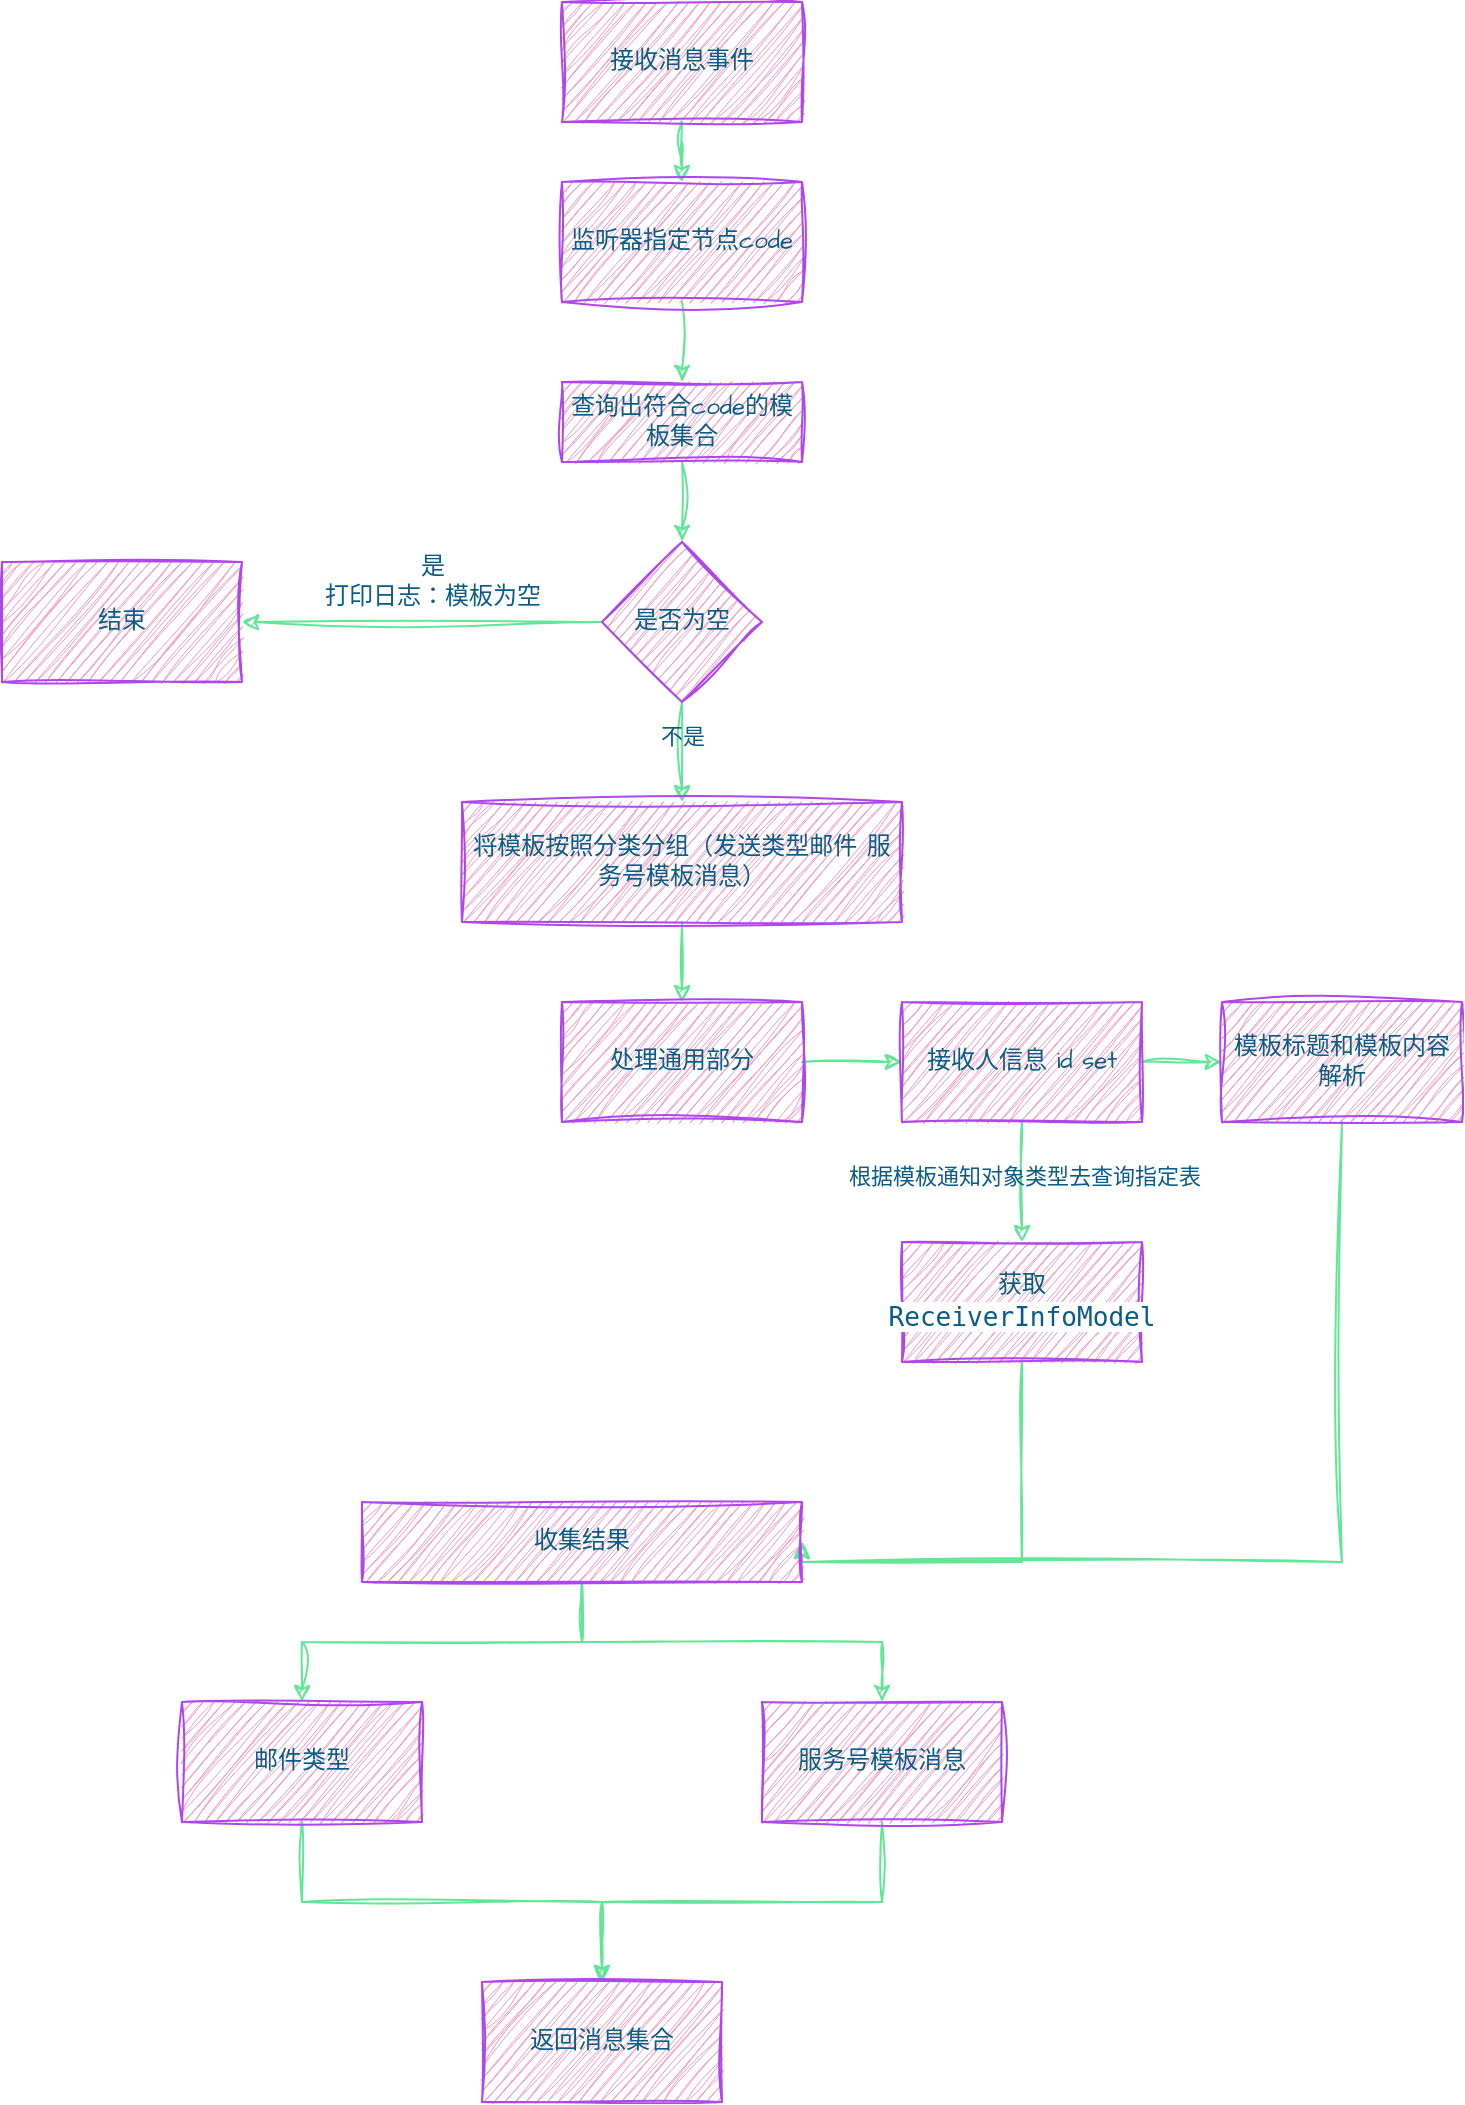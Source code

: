 <mxfile version="28.0.4">
  <diagram name="第 1 页" id="OC3VE5a1KALGoFS1LLAN">
    <mxGraphModel dx="1869" dy="527" grid="1" gridSize="10" guides="1" tooltips="1" connect="1" arrows="1" fold="1" page="1" pageScale="1" pageWidth="827" pageHeight="1169" math="0" shadow="0">
      <root>
        <mxCell id="0" />
        <mxCell id="1" parent="0" />
        <mxCell id="mrykvc_CiFcg8CoKFtFl-5" style="edgeStyle=orthogonalEdgeStyle;rounded=0;sketch=1;hachureGap=4;jiggle=2;curveFitting=1;orthogonalLoop=1;jettySize=auto;html=1;entryX=0.5;entryY=0;entryDx=0;entryDy=0;fontFamily=Architects Daughter;fontSource=https%3A%2F%2Ffonts.googleapis.com%2Fcss%3Ffamily%3DArchitects%2BDaughter;labelBackgroundColor=none;strokeColor=#60E696;fontColor=default;" parent="1" source="mrykvc_CiFcg8CoKFtFl-2" target="mrykvc_CiFcg8CoKFtFl-3" edge="1">
          <mxGeometry relative="1" as="geometry" />
        </mxCell>
        <mxCell id="mrykvc_CiFcg8CoKFtFl-2" value="接收消息事件" style="rounded=0;whiteSpace=wrap;html=1;sketch=1;hachureGap=4;jiggle=2;curveFitting=1;fontFamily=Architects Daughter;fontSource=https%3A%2F%2Ffonts.googleapis.com%2Fcss%3Ffamily%3DArchitects%2BDaughter;labelBackgroundColor=none;fillColor=#F694C1;strokeColor=#AF45ED;fontColor=#095C86;" parent="1" vertex="1">
          <mxGeometry x="270" y="90" width="120" height="60" as="geometry" />
        </mxCell>
        <mxCell id="mrykvc_CiFcg8CoKFtFl-6" style="edgeStyle=orthogonalEdgeStyle;rounded=0;sketch=1;hachureGap=4;jiggle=2;curveFitting=1;orthogonalLoop=1;jettySize=auto;html=1;fontFamily=Architects Daughter;fontSource=https%3A%2F%2Ffonts.googleapis.com%2Fcss%3Ffamily%3DArchitects%2BDaughter;labelBackgroundColor=none;strokeColor=#60E696;fontColor=default;" parent="1" source="mrykvc_CiFcg8CoKFtFl-3" target="mrykvc_CiFcg8CoKFtFl-4" edge="1">
          <mxGeometry relative="1" as="geometry" />
        </mxCell>
        <mxCell id="mrykvc_CiFcg8CoKFtFl-3" value="监听器指定节点code" style="rounded=0;whiteSpace=wrap;html=1;sketch=1;hachureGap=4;jiggle=2;curveFitting=1;fontFamily=Architects Daughter;fontSource=https%3A%2F%2Ffonts.googleapis.com%2Fcss%3Ffamily%3DArchitects%2BDaughter;labelBackgroundColor=none;fillColor=#F694C1;strokeColor=#AF45ED;fontColor=#095C86;" parent="1" vertex="1">
          <mxGeometry x="270" y="180" width="120" height="60" as="geometry" />
        </mxCell>
        <mxCell id="mrykvc_CiFcg8CoKFtFl-9" style="edgeStyle=orthogonalEdgeStyle;rounded=0;sketch=1;hachureGap=4;jiggle=2;curveFitting=1;orthogonalLoop=1;jettySize=auto;html=1;entryX=0.5;entryY=0;entryDx=0;entryDy=0;fontFamily=Architects Daughter;fontSource=https%3A%2F%2Ffonts.googleapis.com%2Fcss%3Ffamily%3DArchitects%2BDaughter;labelBackgroundColor=none;strokeColor=#60E696;fontColor=default;" parent="1" source="mrykvc_CiFcg8CoKFtFl-4" target="mrykvc_CiFcg8CoKFtFl-8" edge="1">
          <mxGeometry relative="1" as="geometry" />
        </mxCell>
        <mxCell id="mrykvc_CiFcg8CoKFtFl-4" value="查询出符合code的模板集合" style="rounded=0;whiteSpace=wrap;html=1;sketch=1;hachureGap=4;jiggle=2;curveFitting=1;fontFamily=Architects Daughter;fontSource=https%3A%2F%2Ffonts.googleapis.com%2Fcss%3Ffamily%3DArchitects%2BDaughter;labelBackgroundColor=none;fillColor=#F694C1;strokeColor=#AF45ED;fontColor=#095C86;" parent="1" vertex="1">
          <mxGeometry x="270" y="280" width="120" height="40" as="geometry" />
        </mxCell>
        <mxCell id="mrykvc_CiFcg8CoKFtFl-11" style="edgeStyle=orthogonalEdgeStyle;rounded=0;sketch=1;hachureGap=4;jiggle=2;curveFitting=1;orthogonalLoop=1;jettySize=auto;html=1;fontFamily=Architects Daughter;fontSource=https%3A%2F%2Ffonts.googleapis.com%2Fcss%3Ffamily%3DArchitects%2BDaughter;labelBackgroundColor=none;strokeColor=#60E696;fontColor=default;" parent="1" source="mrykvc_CiFcg8CoKFtFl-8" target="mrykvc_CiFcg8CoKFtFl-10" edge="1">
          <mxGeometry relative="1" as="geometry" />
        </mxCell>
        <mxCell id="mrykvc_CiFcg8CoKFtFl-14" style="edgeStyle=orthogonalEdgeStyle;rounded=0;sketch=1;hachureGap=4;jiggle=2;curveFitting=1;orthogonalLoop=1;jettySize=auto;html=1;entryX=0.5;entryY=0;entryDx=0;entryDy=0;fontFamily=Architects Daughter;fontSource=https%3A%2F%2Ffonts.googleapis.com%2Fcss%3Ffamily%3DArchitects%2BDaughter;labelBackgroundColor=none;strokeColor=#60E696;fontColor=default;" parent="1" source="mrykvc_CiFcg8CoKFtFl-8" target="mrykvc_CiFcg8CoKFtFl-13" edge="1">
          <mxGeometry relative="1" as="geometry" />
        </mxCell>
        <mxCell id="mrykvc_CiFcg8CoKFtFl-15" value="不是" style="edgeLabel;html=1;align=center;verticalAlign=middle;resizable=0;points=[];sketch=1;hachureGap=4;jiggle=2;curveFitting=1;fontFamily=Architects Daughter;fontSource=https%3A%2F%2Ffonts.googleapis.com%2Fcss%3Ffamily%3DArchitects%2BDaughter;labelBackgroundColor=none;fontColor=#095C86;" parent="mrykvc_CiFcg8CoKFtFl-14" vertex="1" connectable="0">
          <mxGeometry x="-0.327" relative="1" as="geometry">
            <mxPoint as="offset" />
          </mxGeometry>
        </mxCell>
        <mxCell id="mrykvc_CiFcg8CoKFtFl-8" value="是否为空" style="rhombus;whiteSpace=wrap;html=1;sketch=1;hachureGap=4;jiggle=2;curveFitting=1;fontFamily=Architects Daughter;fontSource=https%3A%2F%2Ffonts.googleapis.com%2Fcss%3Ffamily%3DArchitects%2BDaughter;labelBackgroundColor=none;fillColor=#F694C1;strokeColor=#AF45ED;fontColor=#095C86;" parent="1" vertex="1">
          <mxGeometry x="290" y="360" width="80" height="80" as="geometry" />
        </mxCell>
        <mxCell id="mrykvc_CiFcg8CoKFtFl-10" value="结束" style="rounded=0;whiteSpace=wrap;html=1;sketch=1;hachureGap=4;jiggle=2;curveFitting=1;fontFamily=Architects Daughter;fontSource=https%3A%2F%2Ffonts.googleapis.com%2Fcss%3Ffamily%3DArchitects%2BDaughter;labelBackgroundColor=none;fillColor=#F694C1;strokeColor=#AF45ED;fontColor=#095C86;" parent="1" vertex="1">
          <mxGeometry x="-10" y="370" width="120" height="60" as="geometry" />
        </mxCell>
        <mxCell id="mrykvc_CiFcg8CoKFtFl-12" value="是&lt;div&gt;打印日志：模板为空&lt;/div&gt;" style="text;html=1;align=center;verticalAlign=middle;resizable=0;points=[];autosize=1;strokeColor=none;fillColor=none;fontFamily=Architects Daughter;fontSource=https%3A%2F%2Ffonts.googleapis.com%2Fcss%3Ffamily%3DArchitects%2BDaughter;labelBackgroundColor=none;fontColor=#095C86;" parent="1" vertex="1">
          <mxGeometry x="140" y="360" width="130" height="40" as="geometry" />
        </mxCell>
        <mxCell id="mrykvc_CiFcg8CoKFtFl-17" style="edgeStyle=orthogonalEdgeStyle;rounded=0;sketch=1;hachureGap=4;jiggle=2;curveFitting=1;orthogonalLoop=1;jettySize=auto;html=1;entryX=0.5;entryY=0;entryDx=0;entryDy=0;fontFamily=Architects Daughter;fontSource=https%3A%2F%2Ffonts.googleapis.com%2Fcss%3Ffamily%3DArchitects%2BDaughter;labelBackgroundColor=none;strokeColor=#60E696;fontColor=default;" parent="1" source="mrykvc_CiFcg8CoKFtFl-13" target="mrykvc_CiFcg8CoKFtFl-16" edge="1">
          <mxGeometry relative="1" as="geometry" />
        </mxCell>
        <mxCell id="mrykvc_CiFcg8CoKFtFl-13" value="将模板按照分类分组（发送类型邮件 服务号模板消息）" style="rounded=0;whiteSpace=wrap;html=1;sketch=1;hachureGap=4;jiggle=2;curveFitting=1;fontFamily=Architects Daughter;fontSource=https%3A%2F%2Ffonts.googleapis.com%2Fcss%3Ffamily%3DArchitects%2BDaughter;labelBackgroundColor=none;fillColor=#F694C1;strokeColor=#AF45ED;fontColor=#095C86;" parent="1" vertex="1">
          <mxGeometry x="220" y="490" width="220" height="60" as="geometry" />
        </mxCell>
        <mxCell id="mrykvc_CiFcg8CoKFtFl-20" style="edgeStyle=orthogonalEdgeStyle;rounded=0;sketch=1;hachureGap=4;jiggle=2;curveFitting=1;orthogonalLoop=1;jettySize=auto;html=1;fontFamily=Architects Daughter;fontSource=https%3A%2F%2Ffonts.googleapis.com%2Fcss%3Ffamily%3DArchitects%2BDaughter;labelBackgroundColor=none;strokeColor=#60E696;fontColor=default;" parent="1" source="mrykvc_CiFcg8CoKFtFl-16" target="mrykvc_CiFcg8CoKFtFl-18" edge="1">
          <mxGeometry relative="1" as="geometry" />
        </mxCell>
        <mxCell id="mrykvc_CiFcg8CoKFtFl-16" value="处理通用部分" style="rounded=0;whiteSpace=wrap;html=1;sketch=1;hachureGap=4;jiggle=2;curveFitting=1;fontFamily=Architects Daughter;fontSource=https%3A%2F%2Ffonts.googleapis.com%2Fcss%3Ffamily%3DArchitects%2BDaughter;labelBackgroundColor=none;fillColor=#F694C1;strokeColor=#AF45ED;fontColor=#095C86;" parent="1" vertex="1">
          <mxGeometry x="270" y="590" width="120" height="60" as="geometry" />
        </mxCell>
        <mxCell id="mrykvc_CiFcg8CoKFtFl-21" style="edgeStyle=orthogonalEdgeStyle;rounded=0;sketch=1;hachureGap=4;jiggle=2;curveFitting=1;orthogonalLoop=1;jettySize=auto;html=1;fontFamily=Architects Daughter;fontSource=https%3A%2F%2Ffonts.googleapis.com%2Fcss%3Ffamily%3DArchitects%2BDaughter;labelBackgroundColor=none;strokeColor=#60E696;fontColor=default;" parent="1" source="mrykvc_CiFcg8CoKFtFl-18" target="mrykvc_CiFcg8CoKFtFl-19" edge="1">
          <mxGeometry relative="1" as="geometry" />
        </mxCell>
        <mxCell id="mrykvc_CiFcg8CoKFtFl-24" style="edgeStyle=orthogonalEdgeStyle;rounded=0;sketch=1;hachureGap=4;jiggle=2;curveFitting=1;orthogonalLoop=1;jettySize=auto;html=1;fontFamily=Architects Daughter;fontSource=https%3A%2F%2Ffonts.googleapis.com%2Fcss%3Ffamily%3DArchitects%2BDaughter;labelBackgroundColor=none;strokeColor=#60E696;fontColor=default;" parent="1" source="mrykvc_CiFcg8CoKFtFl-18" target="mrykvc_CiFcg8CoKFtFl-23" edge="1">
          <mxGeometry relative="1" as="geometry" />
        </mxCell>
        <mxCell id="mrykvc_CiFcg8CoKFtFl-25" value="根据模板通知对象类型去查询指定表" style="edgeLabel;html=1;align=center;verticalAlign=middle;resizable=0;points=[];sketch=1;hachureGap=4;jiggle=2;curveFitting=1;fontFamily=Architects Daughter;fontSource=https%3A%2F%2Ffonts.googleapis.com%2Fcss%3Ffamily%3DArchitects%2BDaughter;labelBackgroundColor=none;fontColor=#095C86;" parent="mrykvc_CiFcg8CoKFtFl-24" vertex="1" connectable="0">
          <mxGeometry x="-0.117" y="1" relative="1" as="geometry">
            <mxPoint as="offset" />
          </mxGeometry>
        </mxCell>
        <mxCell id="mrykvc_CiFcg8CoKFtFl-18" value="接收人信息 id set" style="rounded=0;whiteSpace=wrap;html=1;sketch=1;hachureGap=4;jiggle=2;curveFitting=1;fontFamily=Architects Daughter;fontSource=https%3A%2F%2Ffonts.googleapis.com%2Fcss%3Ffamily%3DArchitects%2BDaughter;labelBackgroundColor=none;fillColor=#F694C1;strokeColor=#AF45ED;fontColor=#095C86;" parent="1" vertex="1">
          <mxGeometry x="440" y="590" width="120" height="60" as="geometry" />
        </mxCell>
        <mxCell id="mrykvc_CiFcg8CoKFtFl-30" style="edgeStyle=orthogonalEdgeStyle;rounded=0;sketch=1;hachureGap=4;jiggle=2;curveFitting=1;orthogonalLoop=1;jettySize=auto;html=1;entryX=1;entryY=0.5;entryDx=0;entryDy=0;fontFamily=Architects Daughter;fontSource=https%3A%2F%2Ffonts.googleapis.com%2Fcss%3Ffamily%3DArchitects%2BDaughter;labelBackgroundColor=none;strokeColor=#60E696;fontColor=default;" parent="1" source="mrykvc_CiFcg8CoKFtFl-19" target="mrykvc_CiFcg8CoKFtFl-26" edge="1">
          <mxGeometry relative="1" as="geometry">
            <Array as="points">
              <mxPoint x="660" y="870" />
            </Array>
          </mxGeometry>
        </mxCell>
        <mxCell id="mrykvc_CiFcg8CoKFtFl-19" value="模板标题和模板内容解析" style="rounded=0;whiteSpace=wrap;html=1;sketch=1;hachureGap=4;jiggle=2;curveFitting=1;fontFamily=Architects Daughter;fontSource=https%3A%2F%2Ffonts.googleapis.com%2Fcss%3Ffamily%3DArchitects%2BDaughter;labelBackgroundColor=none;fillColor=#F694C1;strokeColor=#AF45ED;fontColor=#095C86;" parent="1" vertex="1">
          <mxGeometry x="600" y="590" width="120" height="60" as="geometry" />
        </mxCell>
        <mxCell id="mrykvc_CiFcg8CoKFtFl-28" style="edgeStyle=orthogonalEdgeStyle;rounded=0;sketch=1;hachureGap=4;jiggle=2;curveFitting=1;orthogonalLoop=1;jettySize=auto;html=1;entryX=1;entryY=0.5;entryDx=0;entryDy=0;fontFamily=Architects Daughter;fontSource=https%3A%2F%2Ffonts.googleapis.com%2Fcss%3Ffamily%3DArchitects%2BDaughter;labelBackgroundColor=none;strokeColor=#60E696;fontColor=default;" parent="1" source="mrykvc_CiFcg8CoKFtFl-23" target="mrykvc_CiFcg8CoKFtFl-26" edge="1">
          <mxGeometry relative="1" as="geometry">
            <Array as="points">
              <mxPoint x="500" y="870" />
            </Array>
          </mxGeometry>
        </mxCell>
        <mxCell id="mrykvc_CiFcg8CoKFtFl-23" value="获取&lt;span style=&quot;font-family: &amp;quot;JetBrains Mono&amp;quot;, monospace; font-size: 9.8pt; background-color: rgb(255, 255, 255);&quot;&gt;ReceiverInfoModel&lt;/span&gt;" style="rounded=0;whiteSpace=wrap;html=1;sketch=1;hachureGap=4;jiggle=2;curveFitting=1;fontFamily=Architects Daughter;fontSource=https%3A%2F%2Ffonts.googleapis.com%2Fcss%3Ffamily%3DArchitects%2BDaughter;labelBackgroundColor=none;fillColor=#F694C1;strokeColor=#AF45ED;fontColor=#095C86;" parent="1" vertex="1">
          <mxGeometry x="440" y="710" width="120" height="60" as="geometry" />
        </mxCell>
        <mxCell id="mrykvc_CiFcg8CoKFtFl-34" style="edgeStyle=orthogonalEdgeStyle;rounded=0;sketch=1;hachureGap=4;jiggle=2;curveFitting=1;orthogonalLoop=1;jettySize=auto;html=1;entryX=0.5;entryY=0;entryDx=0;entryDy=0;fontFamily=Architects Daughter;fontSource=https%3A%2F%2Ffonts.googleapis.com%2Fcss%3Ffamily%3DArchitects%2BDaughter;labelBackgroundColor=none;strokeColor=#60E696;fontColor=default;" parent="1" source="mrykvc_CiFcg8CoKFtFl-26" target="mrykvc_CiFcg8CoKFtFl-31" edge="1">
          <mxGeometry relative="1" as="geometry" />
        </mxCell>
        <mxCell id="mrykvc_CiFcg8CoKFtFl-35" style="edgeStyle=orthogonalEdgeStyle;rounded=0;sketch=1;hachureGap=4;jiggle=2;curveFitting=1;orthogonalLoop=1;jettySize=auto;html=1;fontFamily=Architects Daughter;fontSource=https%3A%2F%2Ffonts.googleapis.com%2Fcss%3Ffamily%3DArchitects%2BDaughter;labelBackgroundColor=none;strokeColor=#60E696;fontColor=default;" parent="1" source="mrykvc_CiFcg8CoKFtFl-26" target="mrykvc_CiFcg8CoKFtFl-33" edge="1">
          <mxGeometry relative="1" as="geometry" />
        </mxCell>
        <mxCell id="mrykvc_CiFcg8CoKFtFl-26" value="收集结果" style="rounded=0;whiteSpace=wrap;html=1;sketch=1;hachureGap=4;jiggle=2;curveFitting=1;fontFamily=Architects Daughter;fontSource=https%3A%2F%2Ffonts.googleapis.com%2Fcss%3Ffamily%3DArchitects%2BDaughter;labelBackgroundColor=none;fillColor=#F694C1;strokeColor=#AF45ED;fontColor=#095C86;" parent="1" vertex="1">
          <mxGeometry x="170" y="840" width="220" height="40" as="geometry" />
        </mxCell>
        <mxCell id="mrykvc_CiFcg8CoKFtFl-39" style="edgeStyle=orthogonalEdgeStyle;rounded=0;sketch=1;hachureGap=4;jiggle=2;curveFitting=1;orthogonalLoop=1;jettySize=auto;html=1;fontFamily=Architects Daughter;fontSource=https%3A%2F%2Ffonts.googleapis.com%2Fcss%3Ffamily%3DArchitects%2BDaughter;labelBackgroundColor=none;strokeColor=#60E696;fontColor=default;" parent="1" source="mrykvc_CiFcg8CoKFtFl-31" target="mrykvc_CiFcg8CoKFtFl-37" edge="1">
          <mxGeometry relative="1" as="geometry">
            <Array as="points">
              <mxPoint x="140" y="1040" />
              <mxPoint x="290" y="1040" />
            </Array>
          </mxGeometry>
        </mxCell>
        <mxCell id="mrykvc_CiFcg8CoKFtFl-31" value="邮件类型" style="rounded=0;whiteSpace=wrap;html=1;sketch=1;hachureGap=4;jiggle=2;curveFitting=1;fontFamily=Architects Daughter;fontSource=https%3A%2F%2Ffonts.googleapis.com%2Fcss%3Ffamily%3DArchitects%2BDaughter;labelBackgroundColor=none;fillColor=#F694C1;strokeColor=#AF45ED;fontColor=#095C86;" parent="1" vertex="1">
          <mxGeometry x="80" y="940" width="120" height="60" as="geometry" />
        </mxCell>
        <mxCell id="mrykvc_CiFcg8CoKFtFl-38" style="edgeStyle=orthogonalEdgeStyle;rounded=0;sketch=1;hachureGap=4;jiggle=2;curveFitting=1;orthogonalLoop=1;jettySize=auto;html=1;entryX=0.5;entryY=0;entryDx=0;entryDy=0;fontFamily=Architects Daughter;fontSource=https%3A%2F%2Ffonts.googleapis.com%2Fcss%3Ffamily%3DArchitects%2BDaughter;labelBackgroundColor=none;strokeColor=#60E696;fontColor=default;" parent="1" source="mrykvc_CiFcg8CoKFtFl-33" target="mrykvc_CiFcg8CoKFtFl-37" edge="1">
          <mxGeometry relative="1" as="geometry">
            <Array as="points">
              <mxPoint x="430" y="1040" />
              <mxPoint x="290" y="1040" />
            </Array>
          </mxGeometry>
        </mxCell>
        <mxCell id="mrykvc_CiFcg8CoKFtFl-33" value="服务号模板消息" style="rounded=0;whiteSpace=wrap;html=1;sketch=1;hachureGap=4;jiggle=2;curveFitting=1;fontFamily=Architects Daughter;fontSource=https%3A%2F%2Ffonts.googleapis.com%2Fcss%3Ffamily%3DArchitects%2BDaughter;labelBackgroundColor=none;fillColor=#F694C1;strokeColor=#AF45ED;fontColor=#095C86;" parent="1" vertex="1">
          <mxGeometry x="370" y="940" width="120" height="60" as="geometry" />
        </mxCell>
        <mxCell id="mrykvc_CiFcg8CoKFtFl-37" value="返回消息集合" style="rounded=0;whiteSpace=wrap;html=1;sketch=1;hachureGap=4;jiggle=2;curveFitting=1;fontFamily=Architects Daughter;fontSource=https%3A%2F%2Ffonts.googleapis.com%2Fcss%3Ffamily%3DArchitects%2BDaughter;labelBackgroundColor=none;fillColor=#F694C1;strokeColor=#AF45ED;fontColor=#095C86;" parent="1" vertex="1">
          <mxGeometry x="230" y="1080" width="120" height="60" as="geometry" />
        </mxCell>
      </root>
    </mxGraphModel>
  </diagram>
</mxfile>
